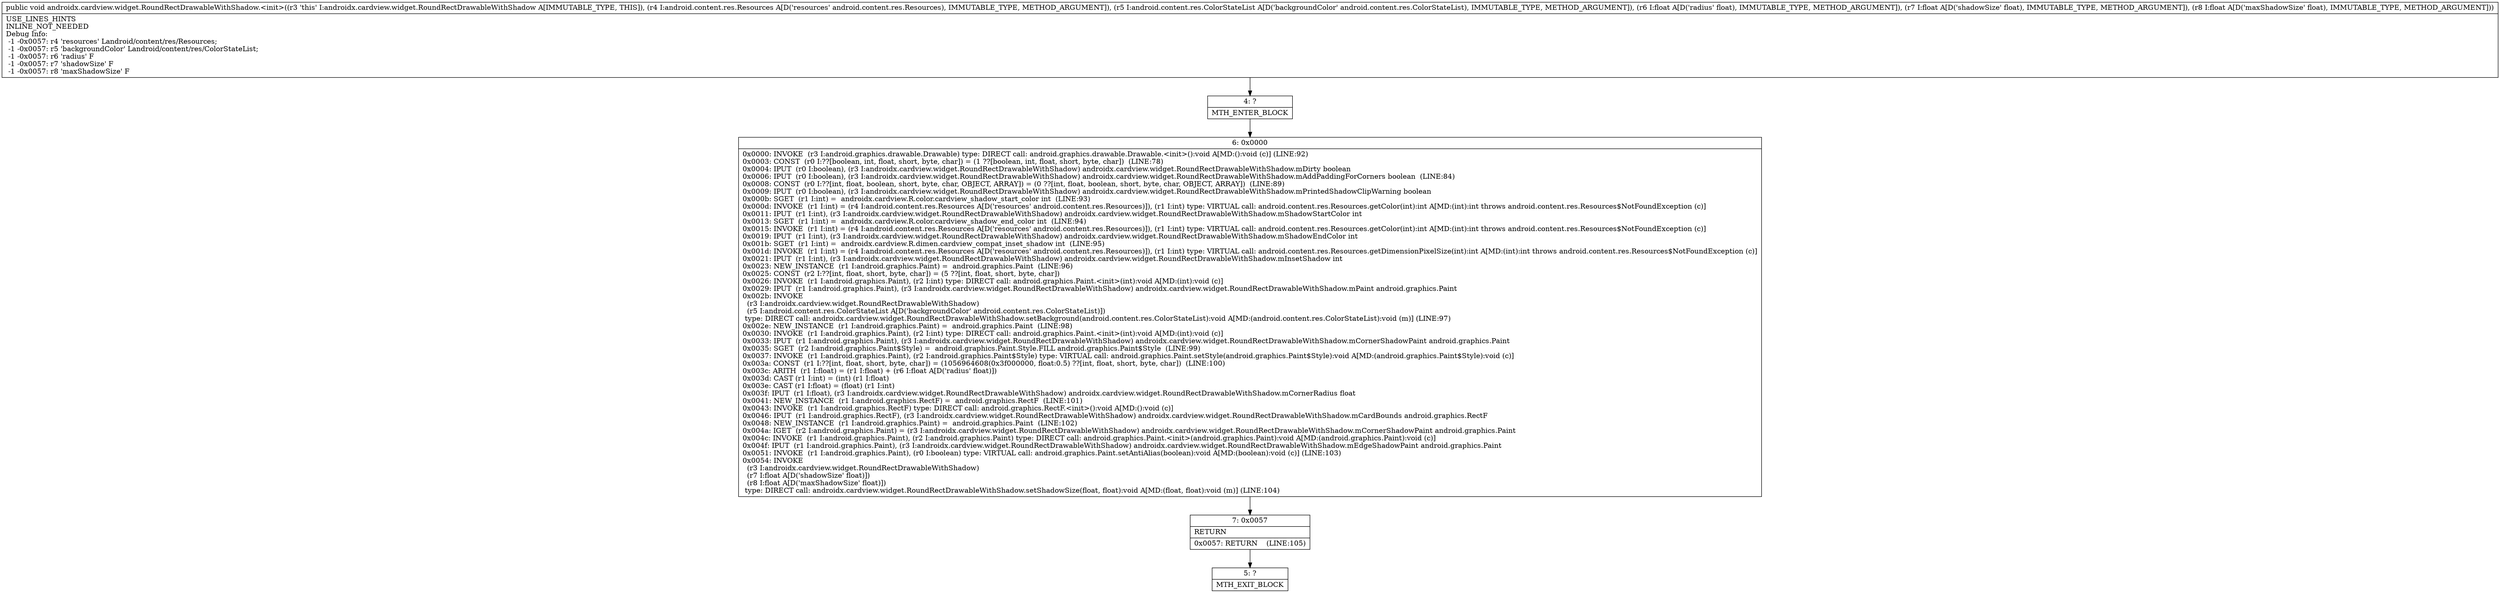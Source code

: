 digraph "CFG forandroidx.cardview.widget.RoundRectDrawableWithShadow.\<init\>(Landroid\/content\/res\/Resources;Landroid\/content\/res\/ColorStateList;FFF)V" {
Node_4 [shape=record,label="{4\:\ ?|MTH_ENTER_BLOCK\l}"];
Node_6 [shape=record,label="{6\:\ 0x0000|0x0000: INVOKE  (r3 I:android.graphics.drawable.Drawable) type: DIRECT call: android.graphics.drawable.Drawable.\<init\>():void A[MD:():void (c)] (LINE:92)\l0x0003: CONST  (r0 I:??[boolean, int, float, short, byte, char]) = (1 ??[boolean, int, float, short, byte, char])  (LINE:78)\l0x0004: IPUT  (r0 I:boolean), (r3 I:androidx.cardview.widget.RoundRectDrawableWithShadow) androidx.cardview.widget.RoundRectDrawableWithShadow.mDirty boolean \l0x0006: IPUT  (r0 I:boolean), (r3 I:androidx.cardview.widget.RoundRectDrawableWithShadow) androidx.cardview.widget.RoundRectDrawableWithShadow.mAddPaddingForCorners boolean  (LINE:84)\l0x0008: CONST  (r0 I:??[int, float, boolean, short, byte, char, OBJECT, ARRAY]) = (0 ??[int, float, boolean, short, byte, char, OBJECT, ARRAY])  (LINE:89)\l0x0009: IPUT  (r0 I:boolean), (r3 I:androidx.cardview.widget.RoundRectDrawableWithShadow) androidx.cardview.widget.RoundRectDrawableWithShadow.mPrintedShadowClipWarning boolean \l0x000b: SGET  (r1 I:int) =  androidx.cardview.R.color.cardview_shadow_start_color int  (LINE:93)\l0x000d: INVOKE  (r1 I:int) = (r4 I:android.content.res.Resources A[D('resources' android.content.res.Resources)]), (r1 I:int) type: VIRTUAL call: android.content.res.Resources.getColor(int):int A[MD:(int):int throws android.content.res.Resources$NotFoundException (c)]\l0x0011: IPUT  (r1 I:int), (r3 I:androidx.cardview.widget.RoundRectDrawableWithShadow) androidx.cardview.widget.RoundRectDrawableWithShadow.mShadowStartColor int \l0x0013: SGET  (r1 I:int) =  androidx.cardview.R.color.cardview_shadow_end_color int  (LINE:94)\l0x0015: INVOKE  (r1 I:int) = (r4 I:android.content.res.Resources A[D('resources' android.content.res.Resources)]), (r1 I:int) type: VIRTUAL call: android.content.res.Resources.getColor(int):int A[MD:(int):int throws android.content.res.Resources$NotFoundException (c)]\l0x0019: IPUT  (r1 I:int), (r3 I:androidx.cardview.widget.RoundRectDrawableWithShadow) androidx.cardview.widget.RoundRectDrawableWithShadow.mShadowEndColor int \l0x001b: SGET  (r1 I:int) =  androidx.cardview.R.dimen.cardview_compat_inset_shadow int  (LINE:95)\l0x001d: INVOKE  (r1 I:int) = (r4 I:android.content.res.Resources A[D('resources' android.content.res.Resources)]), (r1 I:int) type: VIRTUAL call: android.content.res.Resources.getDimensionPixelSize(int):int A[MD:(int):int throws android.content.res.Resources$NotFoundException (c)]\l0x0021: IPUT  (r1 I:int), (r3 I:androidx.cardview.widget.RoundRectDrawableWithShadow) androidx.cardview.widget.RoundRectDrawableWithShadow.mInsetShadow int \l0x0023: NEW_INSTANCE  (r1 I:android.graphics.Paint) =  android.graphics.Paint  (LINE:96)\l0x0025: CONST  (r2 I:??[int, float, short, byte, char]) = (5 ??[int, float, short, byte, char]) \l0x0026: INVOKE  (r1 I:android.graphics.Paint), (r2 I:int) type: DIRECT call: android.graphics.Paint.\<init\>(int):void A[MD:(int):void (c)]\l0x0029: IPUT  (r1 I:android.graphics.Paint), (r3 I:androidx.cardview.widget.RoundRectDrawableWithShadow) androidx.cardview.widget.RoundRectDrawableWithShadow.mPaint android.graphics.Paint \l0x002b: INVOKE  \l  (r3 I:androidx.cardview.widget.RoundRectDrawableWithShadow)\l  (r5 I:android.content.res.ColorStateList A[D('backgroundColor' android.content.res.ColorStateList)])\l type: DIRECT call: androidx.cardview.widget.RoundRectDrawableWithShadow.setBackground(android.content.res.ColorStateList):void A[MD:(android.content.res.ColorStateList):void (m)] (LINE:97)\l0x002e: NEW_INSTANCE  (r1 I:android.graphics.Paint) =  android.graphics.Paint  (LINE:98)\l0x0030: INVOKE  (r1 I:android.graphics.Paint), (r2 I:int) type: DIRECT call: android.graphics.Paint.\<init\>(int):void A[MD:(int):void (c)]\l0x0033: IPUT  (r1 I:android.graphics.Paint), (r3 I:androidx.cardview.widget.RoundRectDrawableWithShadow) androidx.cardview.widget.RoundRectDrawableWithShadow.mCornerShadowPaint android.graphics.Paint \l0x0035: SGET  (r2 I:android.graphics.Paint$Style) =  android.graphics.Paint.Style.FILL android.graphics.Paint$Style  (LINE:99)\l0x0037: INVOKE  (r1 I:android.graphics.Paint), (r2 I:android.graphics.Paint$Style) type: VIRTUAL call: android.graphics.Paint.setStyle(android.graphics.Paint$Style):void A[MD:(android.graphics.Paint$Style):void (c)]\l0x003a: CONST  (r1 I:??[int, float, short, byte, char]) = (1056964608(0x3f000000, float:0.5) ??[int, float, short, byte, char])  (LINE:100)\l0x003c: ARITH  (r1 I:float) = (r1 I:float) + (r6 I:float A[D('radius' float)]) \l0x003d: CAST (r1 I:int) = (int) (r1 I:float) \l0x003e: CAST (r1 I:float) = (float) (r1 I:int) \l0x003f: IPUT  (r1 I:float), (r3 I:androidx.cardview.widget.RoundRectDrawableWithShadow) androidx.cardview.widget.RoundRectDrawableWithShadow.mCornerRadius float \l0x0041: NEW_INSTANCE  (r1 I:android.graphics.RectF) =  android.graphics.RectF  (LINE:101)\l0x0043: INVOKE  (r1 I:android.graphics.RectF) type: DIRECT call: android.graphics.RectF.\<init\>():void A[MD:():void (c)]\l0x0046: IPUT  (r1 I:android.graphics.RectF), (r3 I:androidx.cardview.widget.RoundRectDrawableWithShadow) androidx.cardview.widget.RoundRectDrawableWithShadow.mCardBounds android.graphics.RectF \l0x0048: NEW_INSTANCE  (r1 I:android.graphics.Paint) =  android.graphics.Paint  (LINE:102)\l0x004a: IGET  (r2 I:android.graphics.Paint) = (r3 I:androidx.cardview.widget.RoundRectDrawableWithShadow) androidx.cardview.widget.RoundRectDrawableWithShadow.mCornerShadowPaint android.graphics.Paint \l0x004c: INVOKE  (r1 I:android.graphics.Paint), (r2 I:android.graphics.Paint) type: DIRECT call: android.graphics.Paint.\<init\>(android.graphics.Paint):void A[MD:(android.graphics.Paint):void (c)]\l0x004f: IPUT  (r1 I:android.graphics.Paint), (r3 I:androidx.cardview.widget.RoundRectDrawableWithShadow) androidx.cardview.widget.RoundRectDrawableWithShadow.mEdgeShadowPaint android.graphics.Paint \l0x0051: INVOKE  (r1 I:android.graphics.Paint), (r0 I:boolean) type: VIRTUAL call: android.graphics.Paint.setAntiAlias(boolean):void A[MD:(boolean):void (c)] (LINE:103)\l0x0054: INVOKE  \l  (r3 I:androidx.cardview.widget.RoundRectDrawableWithShadow)\l  (r7 I:float A[D('shadowSize' float)])\l  (r8 I:float A[D('maxShadowSize' float)])\l type: DIRECT call: androidx.cardview.widget.RoundRectDrawableWithShadow.setShadowSize(float, float):void A[MD:(float, float):void (m)] (LINE:104)\l}"];
Node_7 [shape=record,label="{7\:\ 0x0057|RETURN\l|0x0057: RETURN    (LINE:105)\l}"];
Node_5 [shape=record,label="{5\:\ ?|MTH_EXIT_BLOCK\l}"];
MethodNode[shape=record,label="{public void androidx.cardview.widget.RoundRectDrawableWithShadow.\<init\>((r3 'this' I:androidx.cardview.widget.RoundRectDrawableWithShadow A[IMMUTABLE_TYPE, THIS]), (r4 I:android.content.res.Resources A[D('resources' android.content.res.Resources), IMMUTABLE_TYPE, METHOD_ARGUMENT]), (r5 I:android.content.res.ColorStateList A[D('backgroundColor' android.content.res.ColorStateList), IMMUTABLE_TYPE, METHOD_ARGUMENT]), (r6 I:float A[D('radius' float), IMMUTABLE_TYPE, METHOD_ARGUMENT]), (r7 I:float A[D('shadowSize' float), IMMUTABLE_TYPE, METHOD_ARGUMENT]), (r8 I:float A[D('maxShadowSize' float), IMMUTABLE_TYPE, METHOD_ARGUMENT]))  | USE_LINES_HINTS\lINLINE_NOT_NEEDED\lDebug Info:\l  \-1 \-0x0057: r4 'resources' Landroid\/content\/res\/Resources;\l  \-1 \-0x0057: r5 'backgroundColor' Landroid\/content\/res\/ColorStateList;\l  \-1 \-0x0057: r6 'radius' F\l  \-1 \-0x0057: r7 'shadowSize' F\l  \-1 \-0x0057: r8 'maxShadowSize' F\l}"];
MethodNode -> Node_4;Node_4 -> Node_6;
Node_6 -> Node_7;
Node_7 -> Node_5;
}


